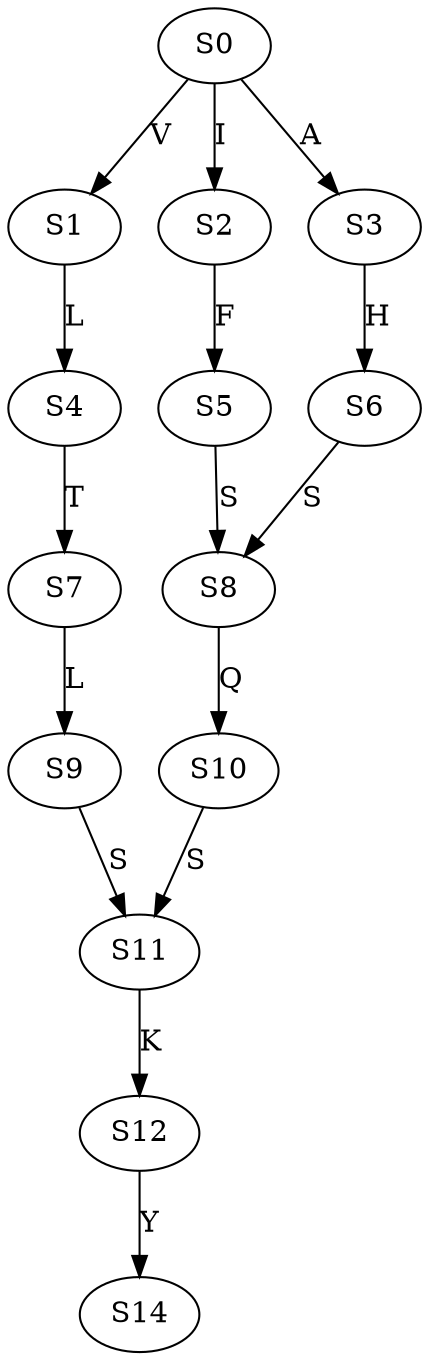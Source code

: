 strict digraph  {
	S0 -> S1 [ label = V ];
	S0 -> S2 [ label = I ];
	S0 -> S3 [ label = A ];
	S1 -> S4 [ label = L ];
	S2 -> S5 [ label = F ];
	S3 -> S6 [ label = H ];
	S4 -> S7 [ label = T ];
	S5 -> S8 [ label = S ];
	S6 -> S8 [ label = S ];
	S7 -> S9 [ label = L ];
	S8 -> S10 [ label = Q ];
	S9 -> S11 [ label = S ];
	S10 -> S11 [ label = S ];
	S11 -> S12 [ label = K ];
	S12 -> S14 [ label = Y ];
}
